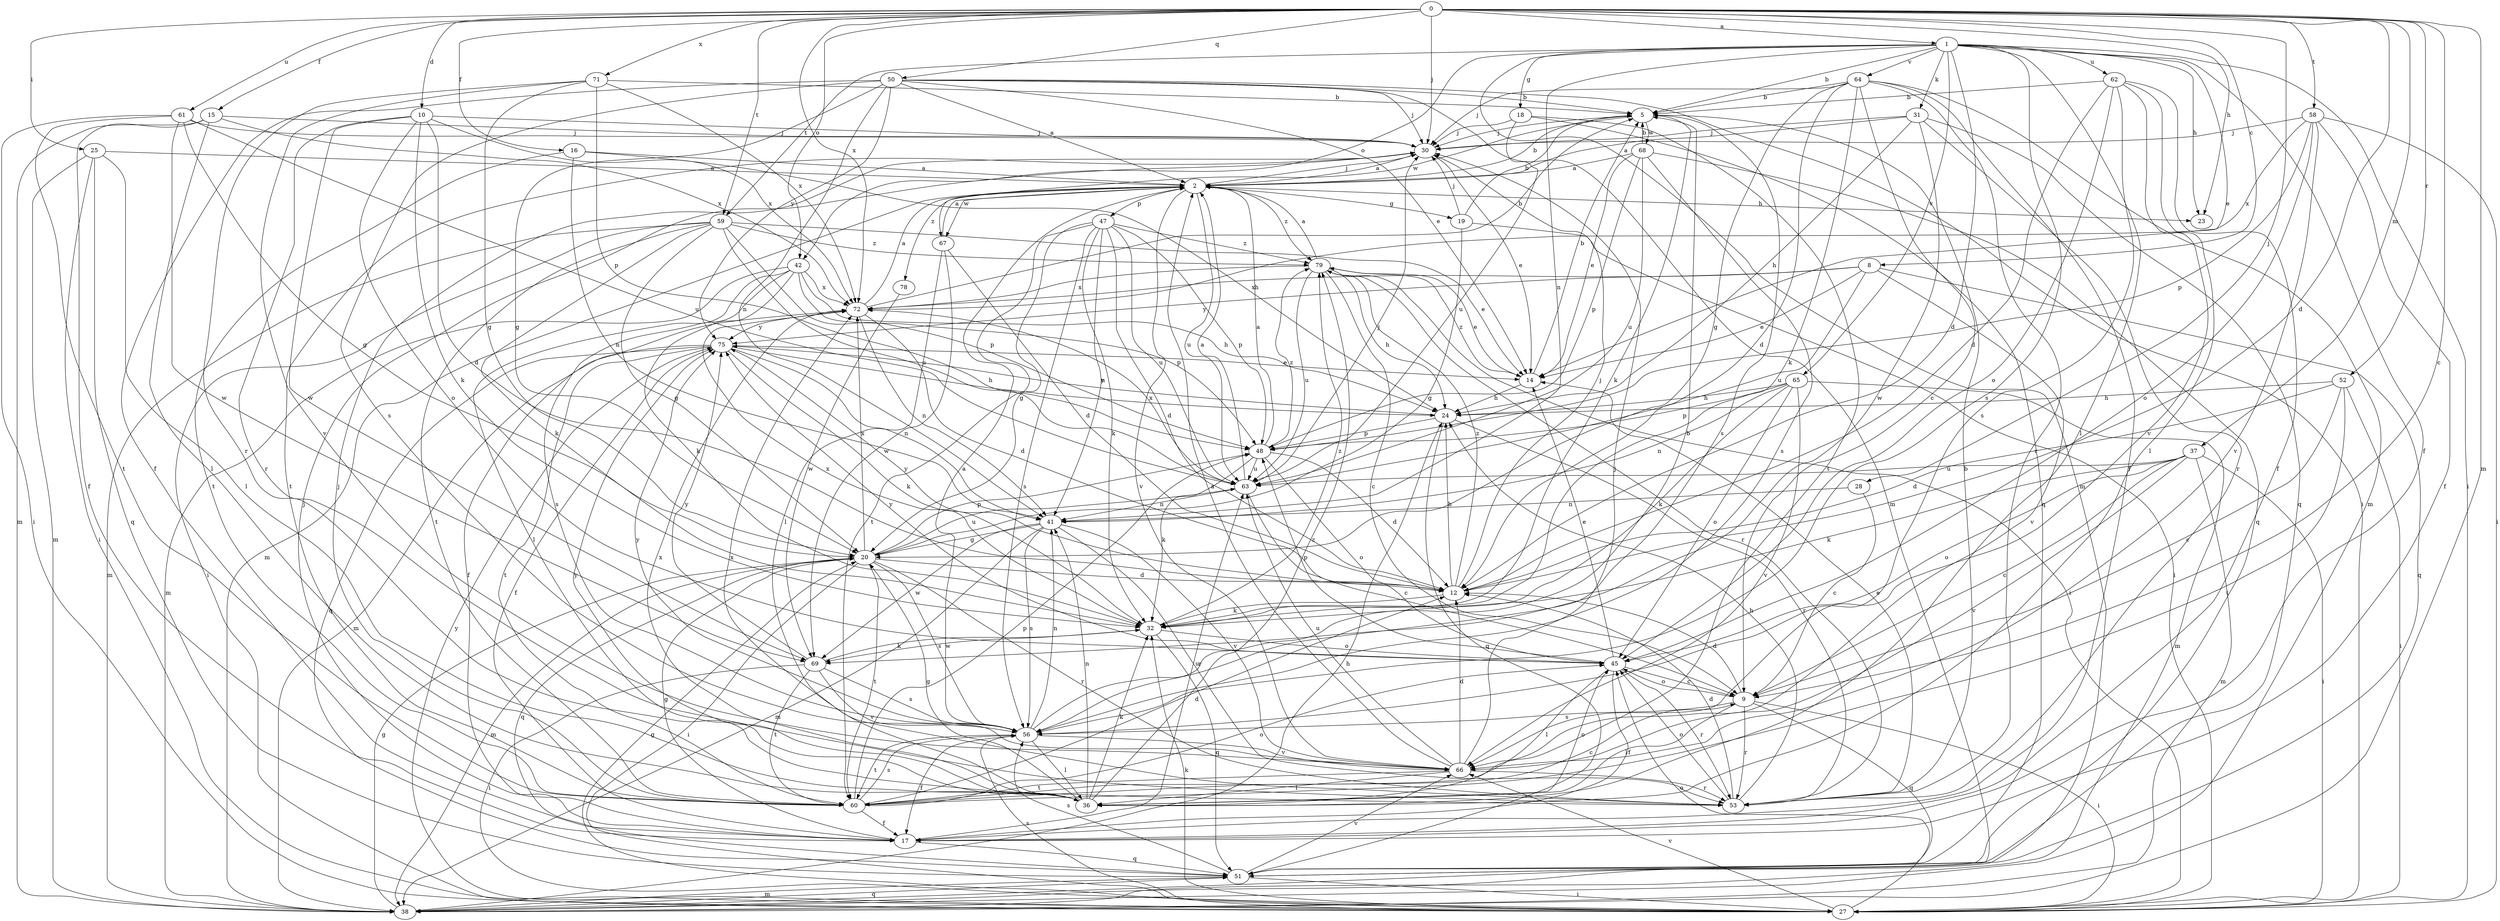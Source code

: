strict digraph  {
0;
1;
2;
5;
8;
9;
10;
12;
14;
15;
16;
17;
18;
19;
20;
23;
24;
25;
27;
28;
30;
31;
32;
36;
37;
38;
41;
42;
45;
47;
48;
50;
51;
52;
53;
56;
58;
59;
60;
61;
62;
63;
64;
65;
66;
67;
68;
69;
71;
72;
75;
78;
79;
0 -> 1  [label=a];
0 -> 8  [label=c];
0 -> 9  [label=c];
0 -> 10  [label=d];
0 -> 12  [label=d];
0 -> 15  [label=f];
0 -> 16  [label=f];
0 -> 23  [label=h];
0 -> 25  [label=i];
0 -> 28  [label=j];
0 -> 30  [label=j];
0 -> 37  [label=m];
0 -> 38  [label=m];
0 -> 42  [label=o];
0 -> 50  [label=q];
0 -> 52  [label=r];
0 -> 58  [label=t];
0 -> 59  [label=t];
0 -> 61  [label=u];
0 -> 71  [label=x];
0 -> 72  [label=x];
1 -> 5  [label=b];
1 -> 12  [label=d];
1 -> 14  [label=e];
1 -> 17  [label=f];
1 -> 18  [label=g];
1 -> 23  [label=h];
1 -> 27  [label=i];
1 -> 31  [label=k];
1 -> 36  [label=l];
1 -> 38  [label=m];
1 -> 41  [label=n];
1 -> 42  [label=o];
1 -> 56  [label=s];
1 -> 59  [label=t];
1 -> 62  [label=u];
1 -> 64  [label=v];
1 -> 65  [label=v];
2 -> 5  [label=b];
2 -> 19  [label=g];
2 -> 23  [label=h];
2 -> 30  [label=j];
2 -> 38  [label=m];
2 -> 47  [label=p];
2 -> 63  [label=u];
2 -> 66  [label=v];
2 -> 67  [label=w];
2 -> 78  [label=z];
2 -> 79  [label=z];
5 -> 30  [label=j];
5 -> 32  [label=k];
5 -> 56  [label=s];
5 -> 67  [label=w];
5 -> 68  [label=w];
8 -> 14  [label=e];
8 -> 51  [label=q];
8 -> 63  [label=u];
8 -> 66  [label=v];
8 -> 72  [label=x];
8 -> 75  [label=y];
9 -> 12  [label=d];
9 -> 27  [label=i];
9 -> 36  [label=l];
9 -> 45  [label=o];
9 -> 51  [label=q];
9 -> 53  [label=r];
9 -> 56  [label=s];
10 -> 12  [label=d];
10 -> 30  [label=j];
10 -> 32  [label=k];
10 -> 45  [label=o];
10 -> 53  [label=r];
10 -> 69  [label=w];
10 -> 72  [label=x];
12 -> 24  [label=h];
12 -> 30  [label=j];
12 -> 32  [label=k];
12 -> 75  [label=y];
12 -> 79  [label=z];
14 -> 5  [label=b];
14 -> 24  [label=h];
14 -> 79  [label=z];
15 -> 17  [label=f];
15 -> 30  [label=j];
15 -> 36  [label=l];
15 -> 38  [label=m];
15 -> 72  [label=x];
16 -> 2  [label=a];
16 -> 24  [label=h];
16 -> 41  [label=n];
16 -> 60  [label=t];
17 -> 20  [label=g];
17 -> 30  [label=j];
17 -> 51  [label=q];
17 -> 63  [label=u];
18 -> 30  [label=j];
18 -> 51  [label=q];
18 -> 60  [label=t];
18 -> 63  [label=u];
19 -> 5  [label=b];
19 -> 20  [label=g];
19 -> 27  [label=i];
19 -> 30  [label=j];
20 -> 12  [label=d];
20 -> 27  [label=i];
20 -> 38  [label=m];
20 -> 48  [label=p];
20 -> 51  [label=q];
20 -> 53  [label=r];
20 -> 56  [label=s];
20 -> 60  [label=t];
20 -> 63  [label=u];
20 -> 72  [label=x];
24 -> 48  [label=p];
24 -> 51  [label=q];
24 -> 53  [label=r];
24 -> 75  [label=y];
25 -> 2  [label=a];
25 -> 27  [label=i];
25 -> 36  [label=l];
25 -> 38  [label=m];
25 -> 51  [label=q];
27 -> 20  [label=g];
27 -> 32  [label=k];
27 -> 45  [label=o];
27 -> 56  [label=s];
27 -> 66  [label=v];
27 -> 75  [label=y];
28 -> 9  [label=c];
28 -> 41  [label=n];
30 -> 2  [label=a];
30 -> 14  [label=e];
30 -> 60  [label=t];
31 -> 2  [label=a];
31 -> 24  [label=h];
31 -> 30  [label=j];
31 -> 51  [label=q];
31 -> 53  [label=r];
31 -> 69  [label=w];
32 -> 45  [label=o];
32 -> 51  [label=q];
32 -> 69  [label=w];
32 -> 72  [label=x];
32 -> 79  [label=z];
36 -> 20  [label=g];
36 -> 32  [label=k];
36 -> 41  [label=n];
36 -> 45  [label=o];
36 -> 72  [label=x];
36 -> 75  [label=y];
36 -> 79  [label=z];
37 -> 9  [label=c];
37 -> 27  [label=i];
37 -> 32  [label=k];
37 -> 38  [label=m];
37 -> 45  [label=o];
37 -> 63  [label=u];
37 -> 66  [label=v];
38 -> 20  [label=g];
38 -> 24  [label=h];
38 -> 51  [label=q];
41 -> 20  [label=g];
41 -> 38  [label=m];
41 -> 53  [label=r];
41 -> 56  [label=s];
41 -> 66  [label=v];
41 -> 69  [label=w];
42 -> 24  [label=h];
42 -> 32  [label=k];
42 -> 36  [label=l];
42 -> 38  [label=m];
42 -> 48  [label=p];
42 -> 56  [label=s];
42 -> 72  [label=x];
45 -> 9  [label=c];
45 -> 14  [label=e];
45 -> 17  [label=f];
45 -> 36  [label=l];
45 -> 48  [label=p];
45 -> 53  [label=r];
45 -> 75  [label=y];
47 -> 12  [label=d];
47 -> 20  [label=g];
47 -> 32  [label=k];
47 -> 41  [label=n];
47 -> 48  [label=p];
47 -> 56  [label=s];
47 -> 60  [label=t];
47 -> 63  [label=u];
47 -> 79  [label=z];
48 -> 2  [label=a];
48 -> 12  [label=d];
48 -> 32  [label=k];
48 -> 45  [label=o];
48 -> 63  [label=u];
48 -> 79  [label=z];
50 -> 2  [label=a];
50 -> 5  [label=b];
50 -> 14  [label=e];
50 -> 17  [label=f];
50 -> 20  [label=g];
50 -> 27  [label=i];
50 -> 30  [label=j];
50 -> 38  [label=m];
50 -> 41  [label=n];
50 -> 56  [label=s];
50 -> 75  [label=y];
51 -> 27  [label=i];
51 -> 38  [label=m];
51 -> 56  [label=s];
51 -> 66  [label=v];
52 -> 9  [label=c];
52 -> 12  [label=d];
52 -> 24  [label=h];
52 -> 27  [label=i];
52 -> 60  [label=t];
53 -> 5  [label=b];
53 -> 12  [label=d];
53 -> 14  [label=e];
53 -> 24  [label=h];
53 -> 45  [label=o];
53 -> 72  [label=x];
56 -> 2  [label=a];
56 -> 5  [label=b];
56 -> 17  [label=f];
56 -> 36  [label=l];
56 -> 41  [label=n];
56 -> 60  [label=t];
56 -> 66  [label=v];
56 -> 75  [label=y];
58 -> 17  [label=f];
58 -> 27  [label=i];
58 -> 30  [label=j];
58 -> 45  [label=o];
58 -> 48  [label=p];
58 -> 66  [label=v];
58 -> 72  [label=x];
59 -> 14  [label=e];
59 -> 20  [label=g];
59 -> 27  [label=i];
59 -> 32  [label=k];
59 -> 38  [label=m];
59 -> 48  [label=p];
59 -> 60  [label=t];
59 -> 63  [label=u];
59 -> 79  [label=z];
60 -> 9  [label=c];
60 -> 12  [label=d];
60 -> 17  [label=f];
60 -> 30  [label=j];
60 -> 45  [label=o];
60 -> 48  [label=p];
60 -> 56  [label=s];
61 -> 20  [label=g];
61 -> 27  [label=i];
61 -> 30  [label=j];
61 -> 60  [label=t];
61 -> 63  [label=u];
61 -> 69  [label=w];
62 -> 5  [label=b];
62 -> 12  [label=d];
62 -> 17  [label=f];
62 -> 36  [label=l];
62 -> 45  [label=o];
62 -> 56  [label=s];
62 -> 66  [label=v];
63 -> 2  [label=a];
63 -> 9  [label=c];
63 -> 30  [label=j];
63 -> 41  [label=n];
63 -> 72  [label=x];
64 -> 5  [label=b];
64 -> 9  [label=c];
64 -> 12  [label=d];
64 -> 17  [label=f];
64 -> 20  [label=g];
64 -> 30  [label=j];
64 -> 32  [label=k];
64 -> 38  [label=m];
64 -> 53  [label=r];
65 -> 24  [label=h];
65 -> 32  [label=k];
65 -> 38  [label=m];
65 -> 41  [label=n];
65 -> 45  [label=o];
65 -> 48  [label=p];
65 -> 66  [label=v];
66 -> 2  [label=a];
66 -> 12  [label=d];
66 -> 30  [label=j];
66 -> 36  [label=l];
66 -> 53  [label=r];
66 -> 60  [label=t];
66 -> 63  [label=u];
67 -> 2  [label=a];
67 -> 12  [label=d];
67 -> 36  [label=l];
67 -> 69  [label=w];
68 -> 2  [label=a];
68 -> 5  [label=b];
68 -> 14  [label=e];
68 -> 48  [label=p];
68 -> 51  [label=q];
68 -> 56  [label=s];
68 -> 63  [label=u];
69 -> 27  [label=i];
69 -> 32  [label=k];
69 -> 56  [label=s];
69 -> 60  [label=t];
69 -> 66  [label=v];
69 -> 75  [label=y];
71 -> 5  [label=b];
71 -> 20  [label=g];
71 -> 48  [label=p];
71 -> 53  [label=r];
71 -> 66  [label=v];
71 -> 72  [label=x];
72 -> 2  [label=a];
72 -> 5  [label=b];
72 -> 12  [label=d];
72 -> 17  [label=f];
72 -> 41  [label=n];
72 -> 75  [label=y];
75 -> 14  [label=e];
75 -> 17  [label=f];
75 -> 24  [label=h];
75 -> 32  [label=k];
75 -> 38  [label=m];
75 -> 41  [label=n];
75 -> 51  [label=q];
75 -> 60  [label=t];
78 -> 69  [label=w];
79 -> 2  [label=a];
79 -> 9  [label=c];
79 -> 14  [label=e];
79 -> 24  [label=h];
79 -> 27  [label=i];
79 -> 53  [label=r];
79 -> 63  [label=u];
79 -> 72  [label=x];
}
